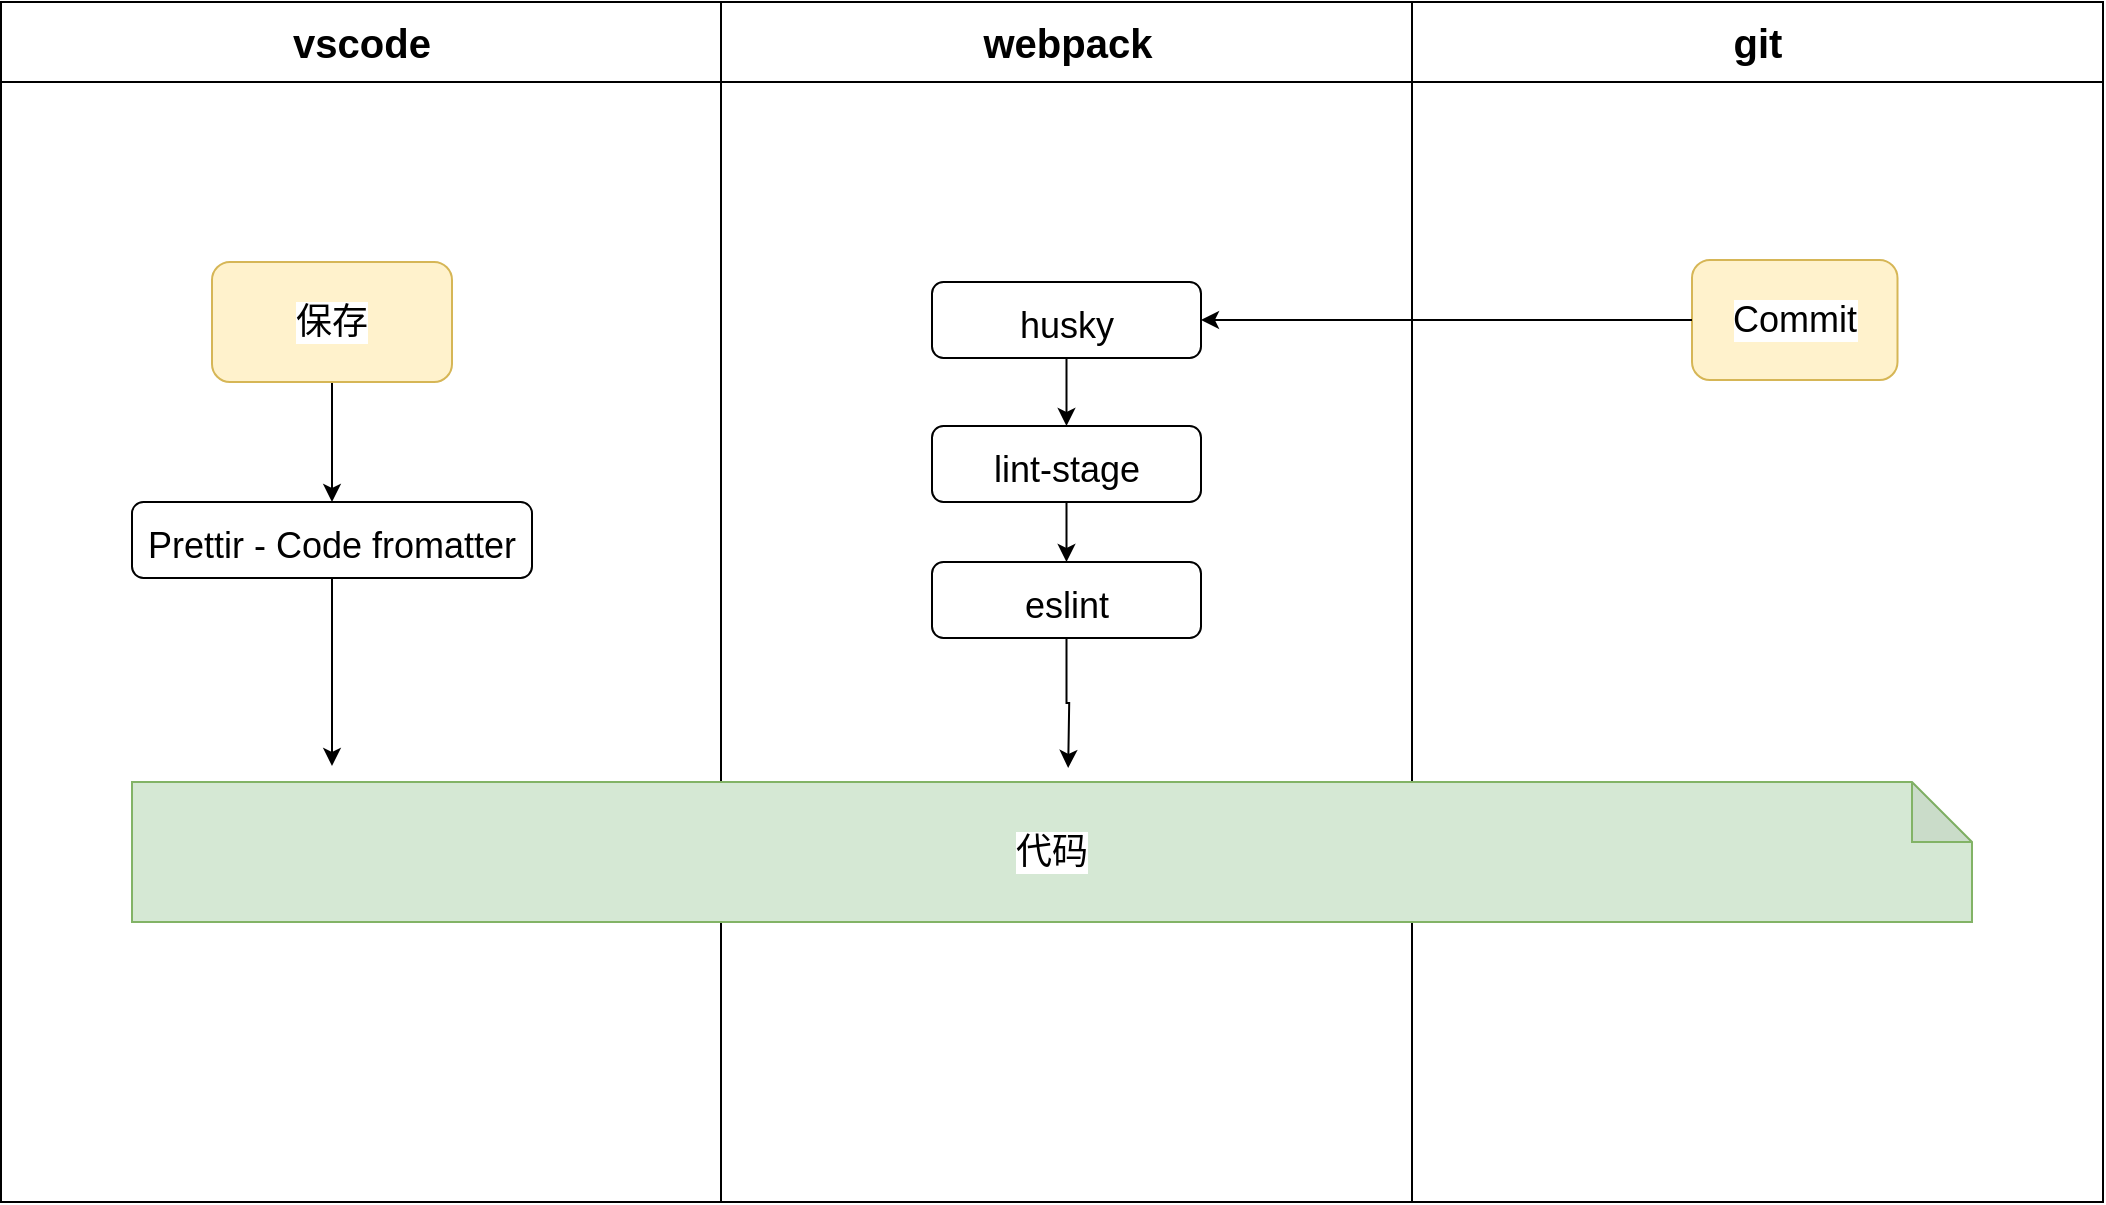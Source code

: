 <mxfile version="20.0.4" type="github">
  <diagram name="Page-1" id="e7e014a7-5840-1c2e-5031-d8a46d1fe8dd">
    <mxGraphModel dx="1284" dy="927" grid="1" gridSize="10" guides="1" tooltips="1" connect="1" arrows="1" fold="1" page="1" pageScale="1" pageWidth="1169" pageHeight="826" background="none" math="0" shadow="0">
      <root>
        <mxCell id="0" />
        <mxCell id="1" parent="0" />
        <mxCell id="3" value="webpack" style="swimlane;whiteSpace=wrap;fontSize=20;startSize=40;" parent="1" vertex="1">
          <mxGeometry x="504.5" y="90" width="345.5" height="600" as="geometry" />
        </mxCell>
        <mxCell id="1ndx9APqBUwuGpF9jlVX-16" style="edgeStyle=orthogonalEdgeStyle;rounded=0;orthogonalLoop=1;jettySize=auto;html=1;exitX=0.5;exitY=1;exitDx=0;exitDy=0;entryX=0.5;entryY=0;entryDx=0;entryDy=0;" edge="1" parent="3" source="1ndx9APqBUwuGpF9jlVX-6" target="1ndx9APqBUwuGpF9jlVX-7">
          <mxGeometry relative="1" as="geometry" />
        </mxCell>
        <mxCell id="1ndx9APqBUwuGpF9jlVX-6" value="&lt;font style=&quot;font-size: 18px; line-height: 1;&quot;&gt;husky&lt;/font&gt;" style="rounded=1;whiteSpace=wrap;html=1;labelBackgroundColor=#FFFFFF;fontSize=26;fontColor=#000000;strokeWidth=1;" vertex="1" parent="3">
          <mxGeometry x="105.5" y="140" width="134.5" height="38" as="geometry" />
        </mxCell>
        <mxCell id="1ndx9APqBUwuGpF9jlVX-17" value="" style="edgeStyle=orthogonalEdgeStyle;rounded=0;orthogonalLoop=1;jettySize=auto;html=1;" edge="1" parent="3" source="1ndx9APqBUwuGpF9jlVX-7" target="1ndx9APqBUwuGpF9jlVX-8">
          <mxGeometry relative="1" as="geometry" />
        </mxCell>
        <mxCell id="1ndx9APqBUwuGpF9jlVX-7" value="&lt;font style=&quot;font-size: 18px; line-height: 1;&quot;&gt;lint-stage&lt;/font&gt;" style="rounded=1;whiteSpace=wrap;html=1;labelBackgroundColor=#FFFFFF;fontSize=26;fontColor=#000000;strokeWidth=1;" vertex="1" parent="3">
          <mxGeometry x="105.5" y="212" width="134.5" height="38" as="geometry" />
        </mxCell>
        <mxCell id="1ndx9APqBUwuGpF9jlVX-18" value="" style="edgeStyle=orthogonalEdgeStyle;rounded=0;orthogonalLoop=1;jettySize=auto;html=1;entryX=0.771;entryY=0.017;entryDx=0;entryDy=0;entryPerimeter=0;" edge="1" parent="3" source="1ndx9APqBUwuGpF9jlVX-8">
          <mxGeometry relative="1" as="geometry">
            <mxPoint x="173.589" y="382.986" as="targetPoint" />
          </mxGeometry>
        </mxCell>
        <mxCell id="1ndx9APqBUwuGpF9jlVX-8" value="&lt;font style=&quot;font-size: 18px; line-height: 1;&quot;&gt;eslint&lt;/font&gt;" style="rounded=1;whiteSpace=wrap;html=1;labelBackgroundColor=#FFFFFF;fontSize=26;fontColor=#000000;strokeWidth=1;" vertex="1" parent="3">
          <mxGeometry x="105.5" y="280" width="134.5" height="38" as="geometry" />
        </mxCell>
        <mxCell id="waCabicPUlIcyvX0TlD8-43" value="vscode" style="swimlane;whiteSpace=wrap;startSize=40;fontSize=20;" parent="1" vertex="1">
          <mxGeometry x="144.5" y="90" width="360" height="600" as="geometry" />
        </mxCell>
        <mxCell id="1ndx9APqBUwuGpF9jlVX-20" value="" style="edgeStyle=orthogonalEdgeStyle;rounded=0;orthogonalLoop=1;jettySize=auto;html=1;" edge="1" parent="waCabicPUlIcyvX0TlD8-43" source="waCabicPUlIcyvX0TlD8-48" target="waCabicPUlIcyvX0TlD8-47">
          <mxGeometry relative="1" as="geometry" />
        </mxCell>
        <mxCell id="waCabicPUlIcyvX0TlD8-48" value="保存" style="rounded=1;whiteSpace=wrap;html=1;labelBackgroundColor=#FFFFFF;fontSize=18;strokeWidth=1;fillColor=#fff2cc;strokeColor=#d6b656;" parent="waCabicPUlIcyvX0TlD8-43" vertex="1">
          <mxGeometry x="105.5" y="130" width="120" height="60" as="geometry" />
        </mxCell>
        <mxCell id="waCabicPUlIcyvX0TlD8-47" value="&lt;font style=&quot;font-size: 18px; line-height: 1;&quot;&gt;Prettir - Code fromatter&lt;/font&gt;" style="rounded=1;whiteSpace=wrap;html=1;labelBackgroundColor=#FFFFFF;fontSize=26;fontColor=#000000;strokeWidth=1;" parent="waCabicPUlIcyvX0TlD8-43" vertex="1">
          <mxGeometry x="65.5" y="250" width="200" height="38" as="geometry" />
        </mxCell>
        <mxCell id="1ndx9APqBUwuGpF9jlVX-3" value="git" style="swimlane;whiteSpace=wrap;fontSize=20;startSize=40;" vertex="1" parent="1">
          <mxGeometry x="850" y="90" width="345.5" height="600" as="geometry" />
        </mxCell>
        <mxCell id="1ndx9APqBUwuGpF9jlVX-5" value="Commit" style="rounded=1;whiteSpace=wrap;html=1;labelBackgroundColor=#FFFFFF;fontSize=18;strokeWidth=1;fillColor=#fff2cc;strokeColor=#d6b656;" vertex="1" parent="1ndx9APqBUwuGpF9jlVX-3">
          <mxGeometry x="140" y="129" width="102.75" height="60" as="geometry" />
        </mxCell>
        <mxCell id="1ndx9APqBUwuGpF9jlVX-26" value="&lt;font style=&quot;font-size: 18px;&quot;&gt;代码&lt;/font&gt;" style="shape=note;whiteSpace=wrap;html=1;backgroundOutline=1;darkOpacity=0.05;fillColor=#d5e8d4;strokeColor=#82b366;labelBackgroundColor=default;" vertex="1" parent="1ndx9APqBUwuGpF9jlVX-3">
          <mxGeometry x="-640" y="390" width="920" height="70" as="geometry" />
        </mxCell>
        <mxCell id="1ndx9APqBUwuGpF9jlVX-13" style="edgeStyle=orthogonalEdgeStyle;rounded=0;orthogonalLoop=1;jettySize=auto;html=1;entryX=1;entryY=0.5;entryDx=0;entryDy=0;" edge="1" parent="1" source="1ndx9APqBUwuGpF9jlVX-5" target="1ndx9APqBUwuGpF9jlVX-6">
          <mxGeometry relative="1" as="geometry" />
        </mxCell>
        <mxCell id="1ndx9APqBUwuGpF9jlVX-21" value="" style="edgeStyle=orthogonalEdgeStyle;rounded=0;orthogonalLoop=1;jettySize=auto;html=1;" edge="1" parent="1" source="waCabicPUlIcyvX0TlD8-47">
          <mxGeometry relative="1" as="geometry">
            <mxPoint x="310" y="472" as="targetPoint" />
            <Array as="points">
              <mxPoint x="310" y="440" />
              <mxPoint x="310" y="440" />
            </Array>
          </mxGeometry>
        </mxCell>
      </root>
    </mxGraphModel>
  </diagram>
</mxfile>
